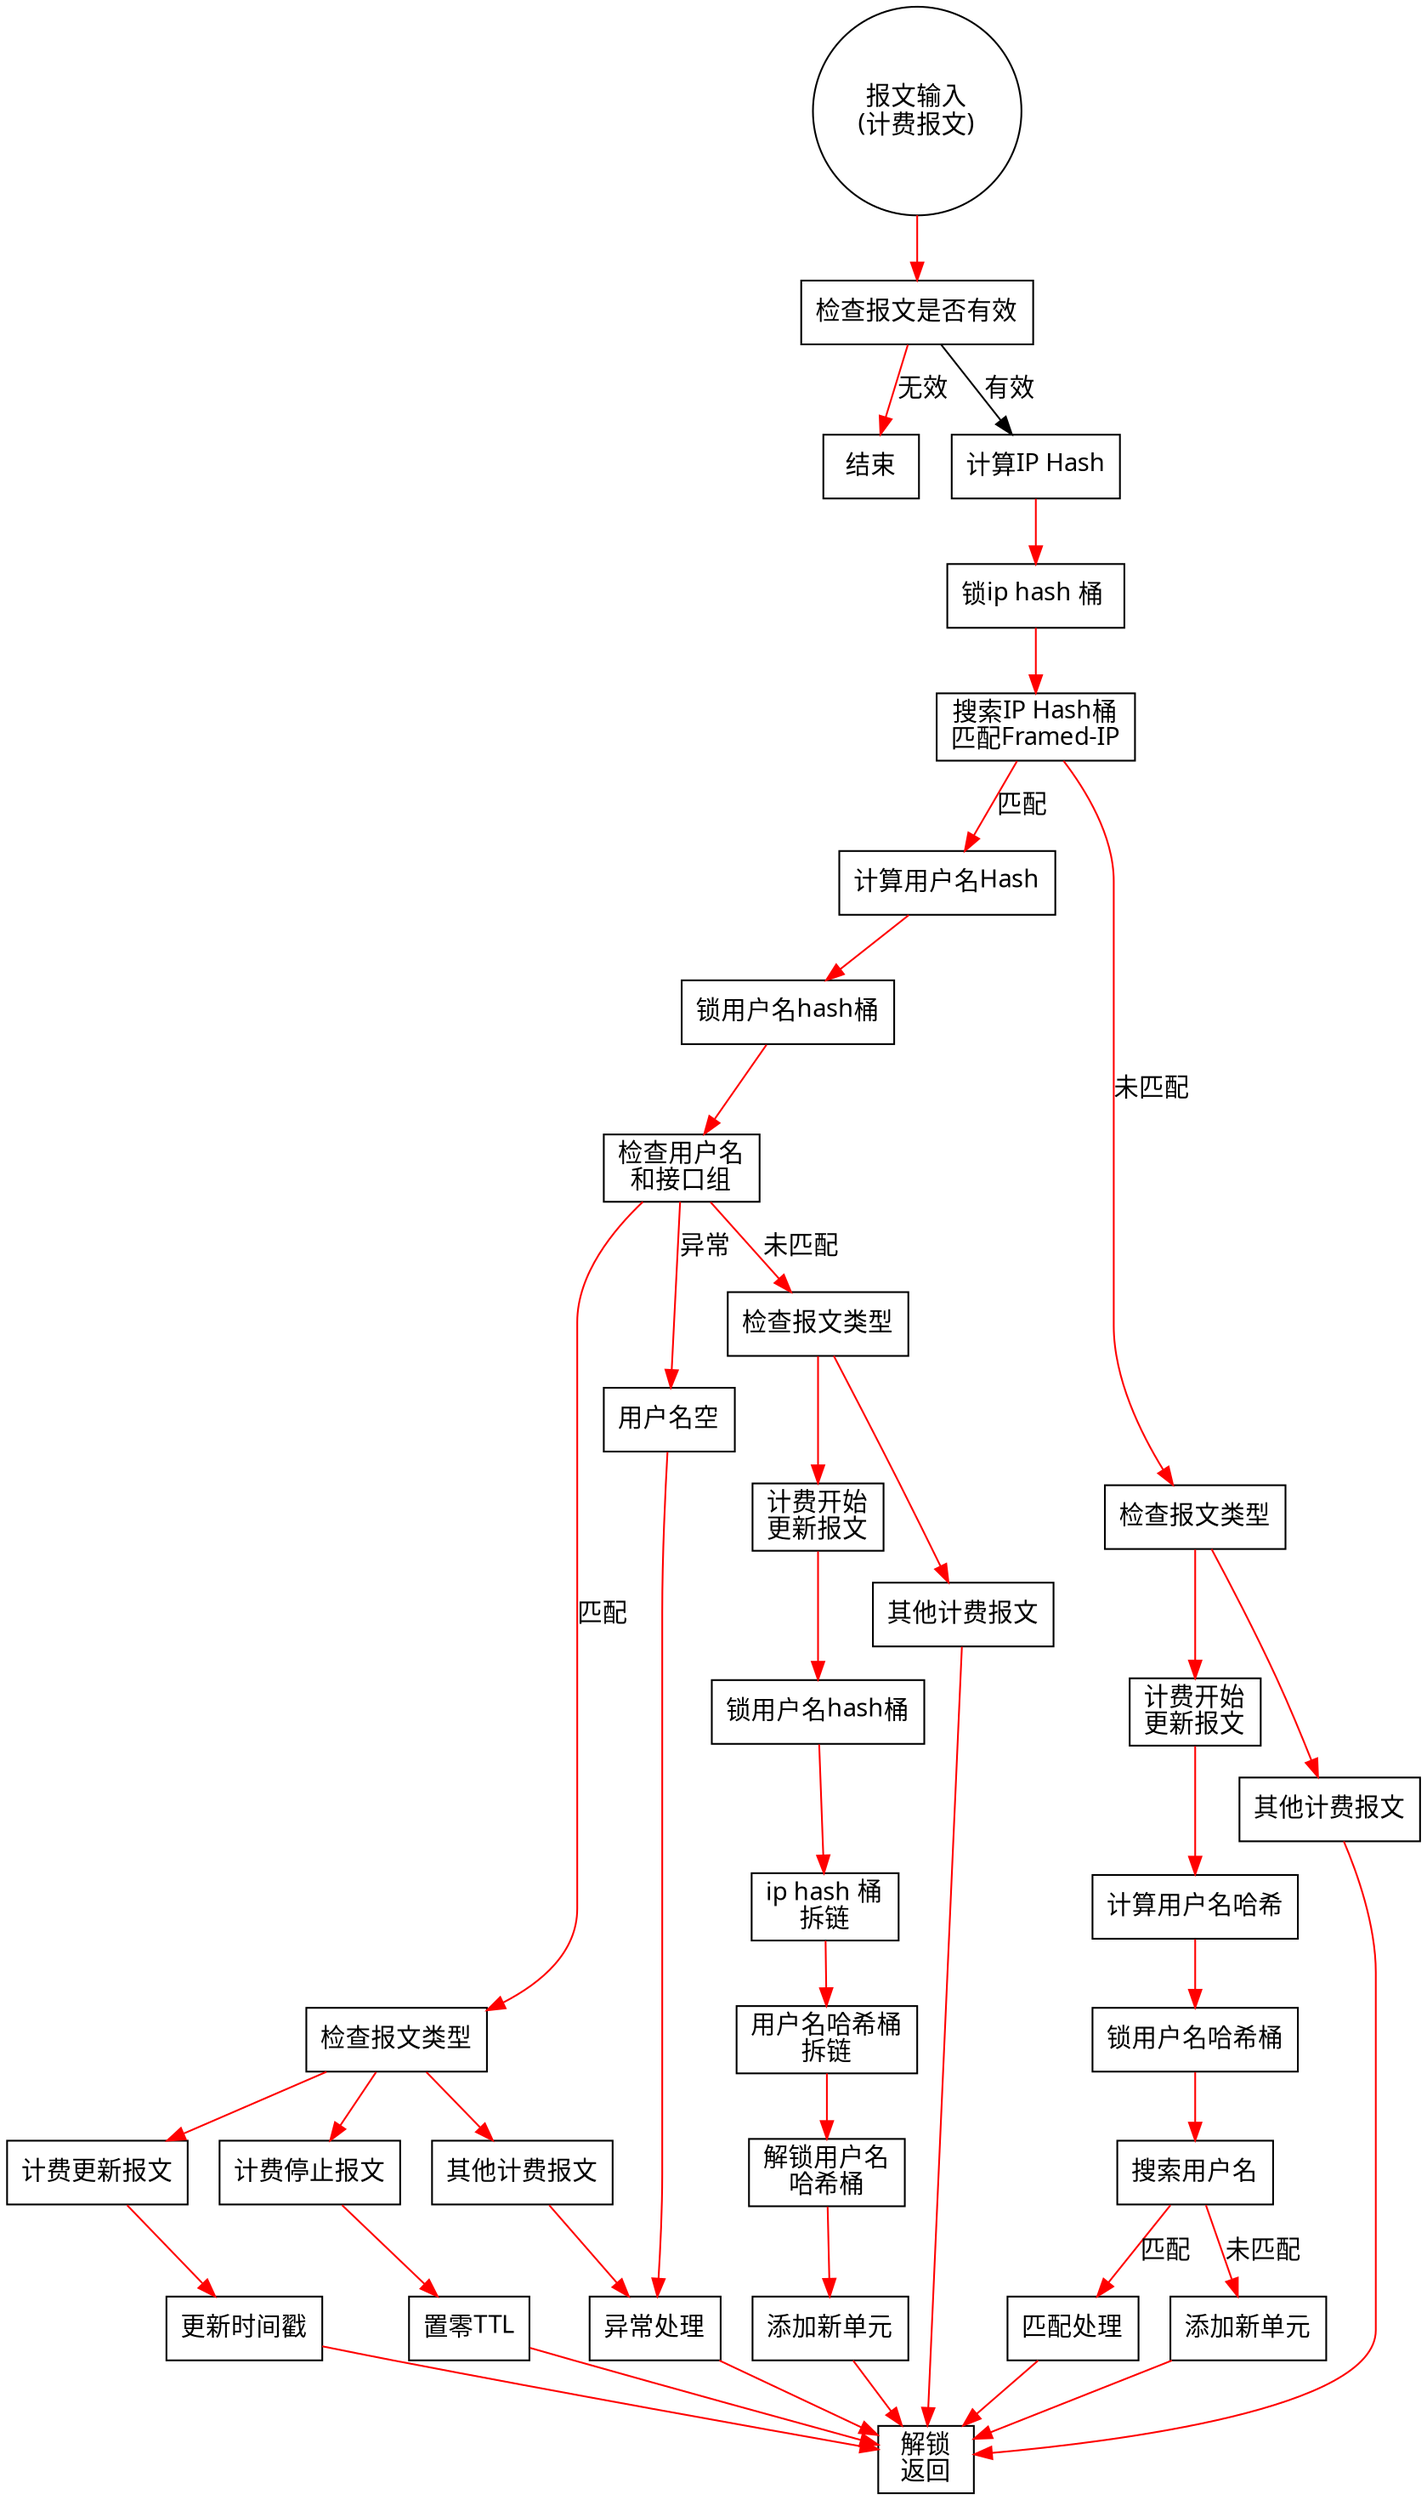 digraph signal_process {
	edge [fontname="KaiTi", color=red];
	node [shape=box, fontname="KaiTi" size="10,10"];

	/* begin  */
	packet_input [label="报文输入\n(计费报文)", shape = circle];
	check_effective [label="检查报文是否有效"];
	packet_input -> check_effective;

	/* first branch */
	return [label = "结束"];
	check_effective -> return [label = "无效"];

	calc_ip_hash [ label = "计算IP Hash" ];
	check_effective -> calc_ip_hash [ label = "有效" , color = black];

	/* lock */
	lock_ip_hash_bucket [ label = "锁ip hash 桶 " ];
	calc_ip_hash -> lock_ip_hash_bucket;

	/* search ip hash bucket */
	search_ip_hash_bucket [ label = "搜索IP Hash桶\n匹配Framed-IP" ];
	lock_ip_hash_bucket -> search_ip_hash_bucket;

	/* new branch */
	/* has found out the ip cell */
	calc_username_hash [ label = "计算用户名Hash"];
	search_ip_hash_bucket -> calc_username_hash [ label = "匹配" ];
	
	lock_username_hash_bucket [ label = "锁用户名hash桶" ];
	calc_username_hash -> lock_username_hash_bucket;

	check_username_and_ifgroup [ label = "检查用户名\n和接口组" ];
	lock_username_hash_bucket -> check_username_and_ifgroup;

	/*  match username and ingrss group */
	/* check packet type */
	check_pkt_type [ label = "检查报文类型"];
	check_username_and_ifgroup -> check_pkt_type [ label = "匹配" ];

	/* unlock and return */
	unlock_return [ label = "解锁\n返回"];

	/* accounting update packet */
	acct_update_packet [ label = "计费更新报文" ];
	check_pkt_type -> acct_update_packet;

	update_time_stamp [ label = "更新时间戳"];
	acct_update_packet -> update_time_stamp;
	update_time_stamp -> unlock_return;

	/* accounting stop packet */
	acct_stop_packet [ label = "计费停止报文" ];
	check_pkt_type -> acct_stop_packet;

	zero_time_stamp [label = "置零TTL"];
	acct_stop_packet -> zero_time_stamp;
	zero_time_stamp -> unlock_return;

	/* other  accounting packet */
	acct_other_packet [ label = "其他计费报文" ];
	check_pkt_type -> acct_other_packet;
	abnormal_deal [label = "异常处理"];
	acct_other_packet -> abnormal_deal;
	abnormal_deal -> unlock_return;

	/* not match username and ingress group, ref line 34*/
	/* username is null */
	username_null [ label = "用户名空" ];
	check_username_and_ifgroup -> username_null [ label = "异常"];
	username_null -> abnormal_deal;
	
	/* username not match */
	check_pkt_type1 [ label = "检查报文类型"];
	check_username_and_ifgroup -> check_pkt_type1 [label = "未匹配"];
	
	acct_start_and_update [ label = "计费开始\n更新报文"];
	check_pkt_type1 -> acct_start_and_update;

	lock_username_hash_bucket1 [label = "锁用户名hash桶"];
	acct_start_and_update -> lock_username_hash_bucket1;

	rm_cell_from_ip_hash_bucket [label = "ip hash 桶\n拆链"];
	lock_username_hash_bucket1 -> rm_cell_from_ip_hash_bucket;

	rm_cell_from_un_hash_bucket [label = "用户名哈希桶\n拆链"];
	rm_cell_from_ip_hash_bucket -> rm_cell_from_un_hash_bucket;

	unlock_username_hash_bucket1 [label = "解锁用户名\n哈希桶"];
	rm_cell_from_un_hash_bucket -> unlock_username_hash_bucket1;

	add_new_cell [ label = "添加新单元"];
	unlock_username_hash_bucket1 -> add_new_cell;
	add_new_cell -> unlock_return;

	acct_other_packet1 [ label = "其他计费报文"];
	check_pkt_type1 -> acct_other_packet1;
	acct_other_packet1 -> unlock_return;

	/* has not found out the ip cell, ref line 25 */
	check_pkt_type2 [label = "检查报文类型"];
	search_ip_hash_bucket -> check_pkt_type2 [label = "未匹配"];

	acct_start_and_update1 [ label = "计费开始\n更新报文"];
	check_pkt_type2 -> acct_start_and_update1;

	calc_username_hash1 [label = "计算用户名哈希"];
	acct_start_and_update1 -> calc_username_hash1;

	lock_username_hash_bucket2 [label = "锁用户名哈希桶"];
	calc_username_hash1 -> lock_username_hash_bucket2;

	search_username [label = "搜索用户名"];
	lock_username_hash_bucket2 -> search_username;

	match_handle [label = "匹配处理"];
	search_username -> match_handle [label = "匹配"];
	match_handle -> unlock_return;

	add_new_cell1 [ label = "添加新单元"];
	search_username -> add_new_cell1 [label = "未匹配"];
	add_new_cell1 -> unlock_return;


	acct_other_packet2 [ label = "其他计费报文"];
	check_pkt_type2 -> acct_other_packet2;
	acct_other_packet2 -> unlock_return;

}
